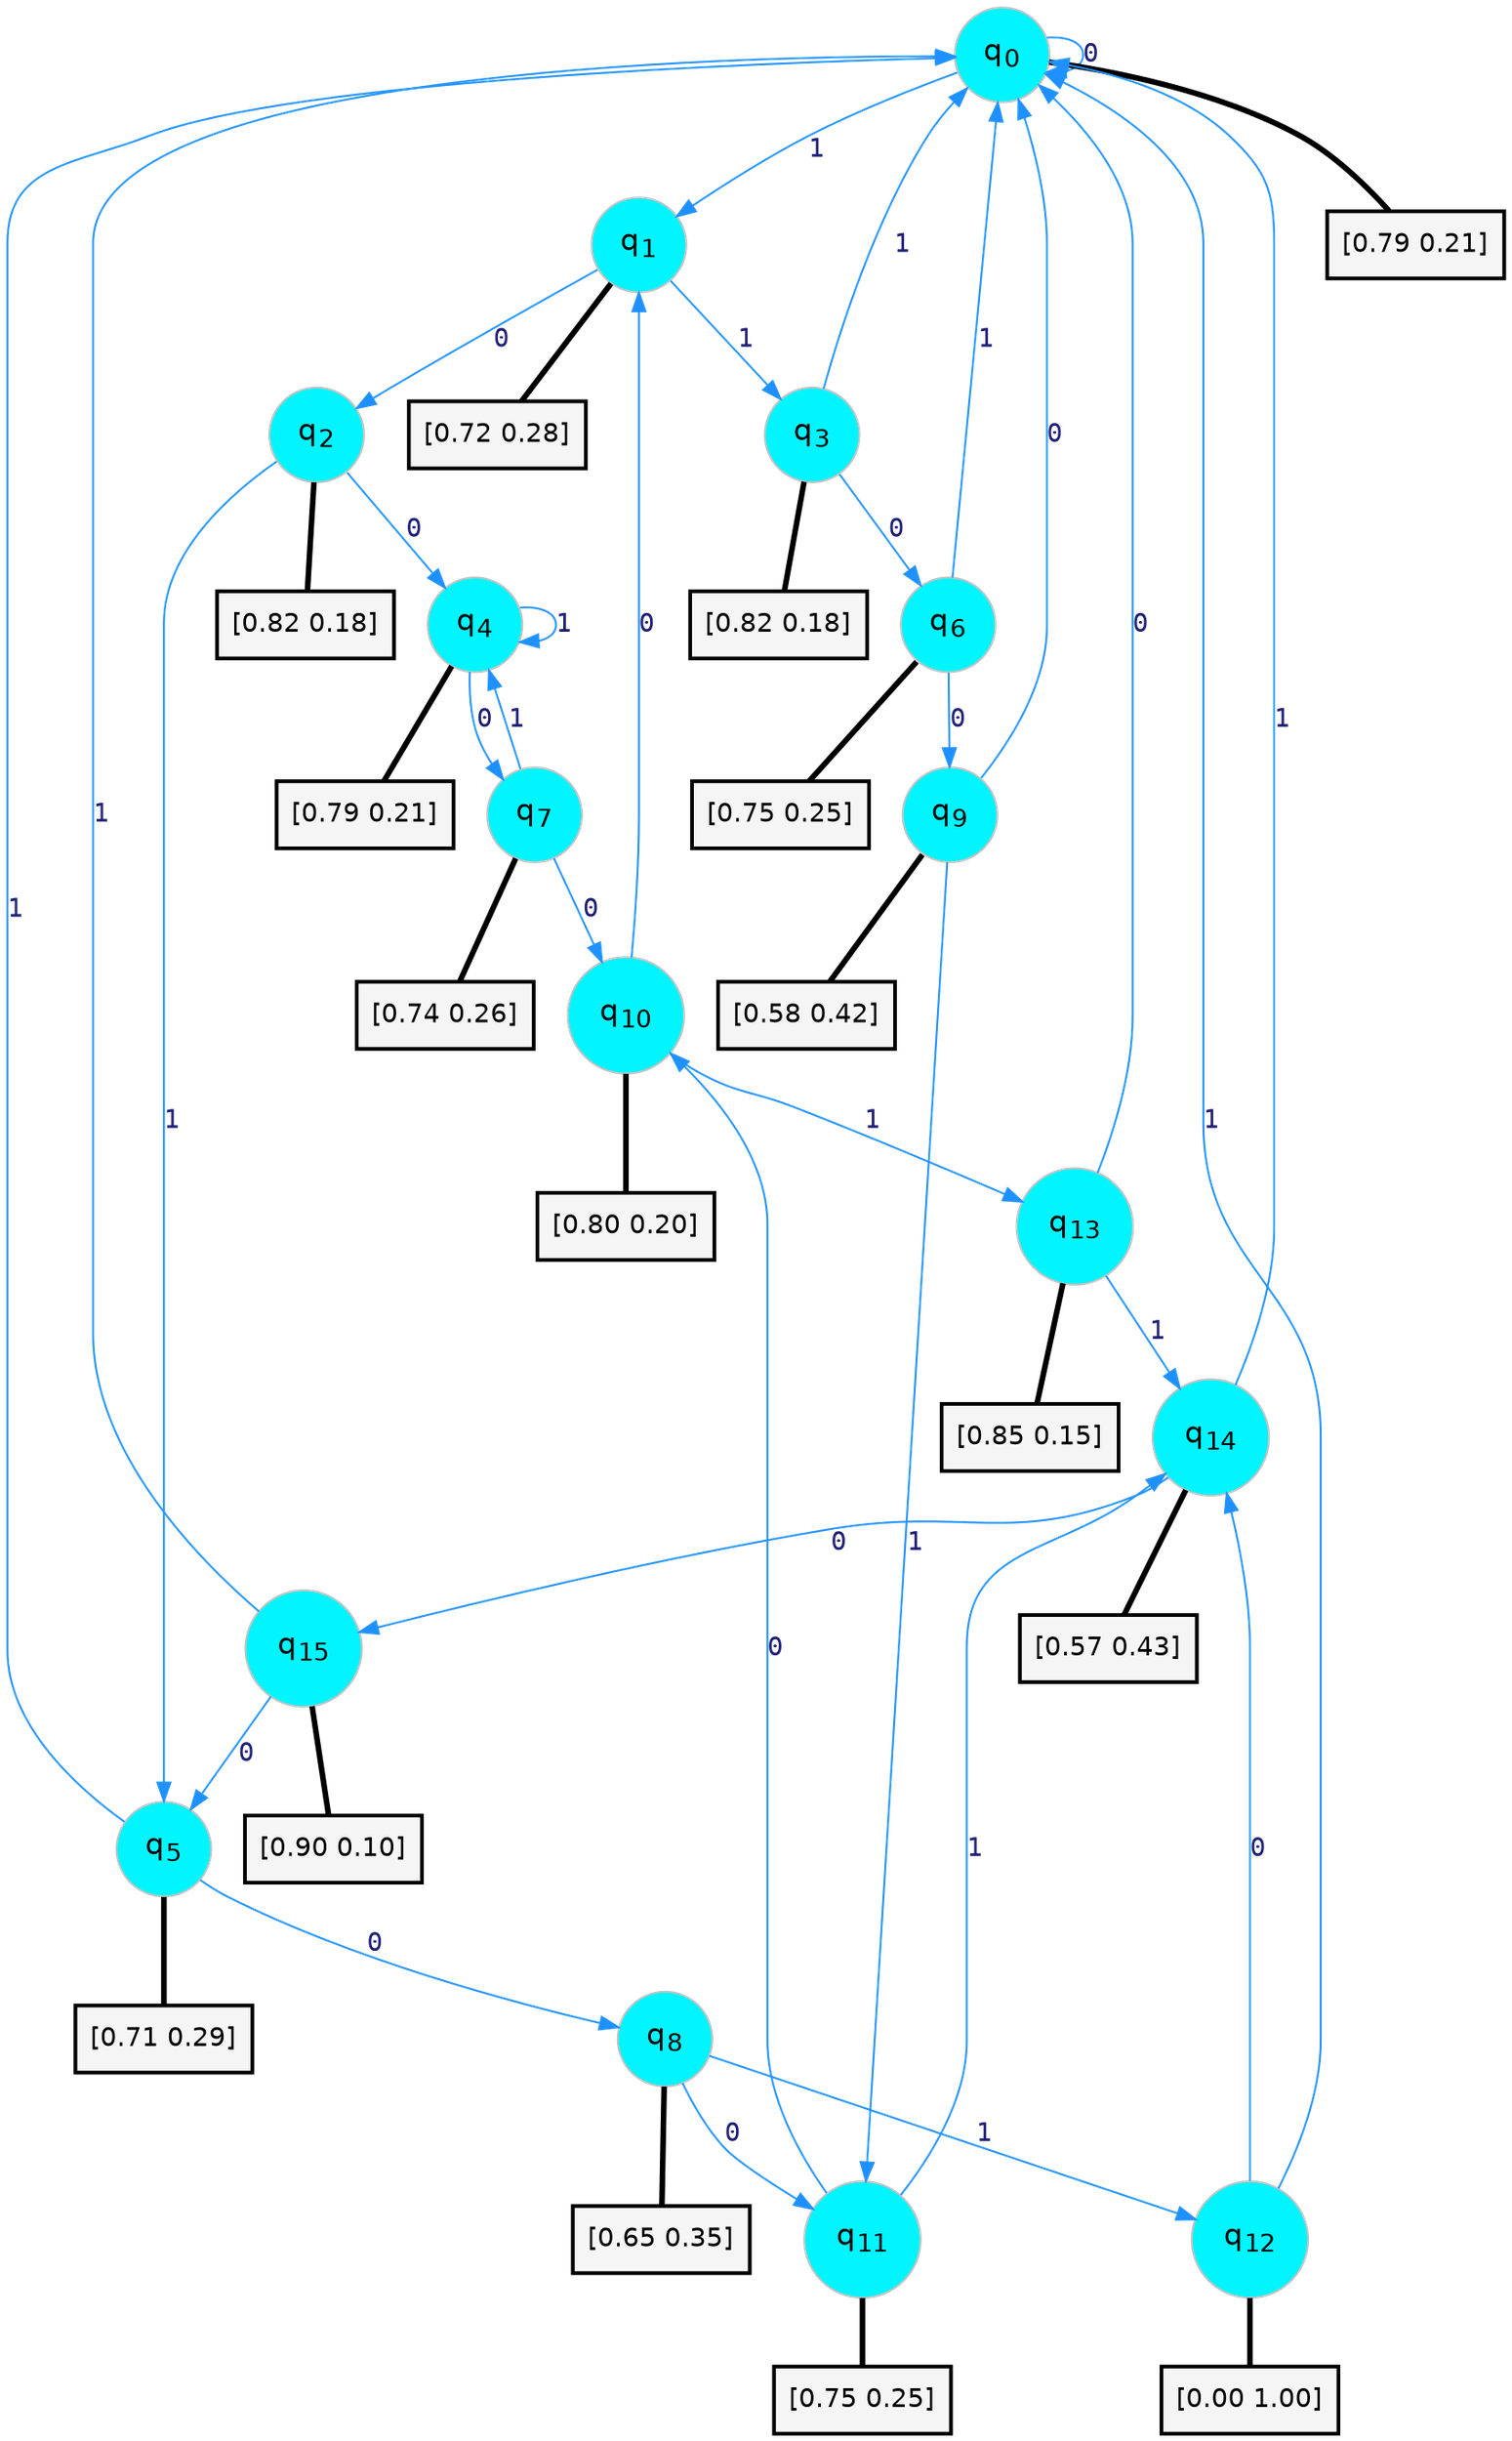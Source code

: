 digraph G {
graph [
bgcolor=transparent, dpi=300, rankdir=TD, size="40,25"];
node [
color=gray, fillcolor=turquoise1, fontcolor=black, fontname=Helvetica, fontsize=16, fontweight=bold, shape=circle, style=filled];
edge [
arrowsize=1, color=dodgerblue1, fontcolor=midnightblue, fontname=courier, fontweight=bold, penwidth=1, style=solid, weight=20];
0[label=<q<SUB>0</SUB>>];
1[label=<q<SUB>1</SUB>>];
2[label=<q<SUB>2</SUB>>];
3[label=<q<SUB>3</SUB>>];
4[label=<q<SUB>4</SUB>>];
5[label=<q<SUB>5</SUB>>];
6[label=<q<SUB>6</SUB>>];
7[label=<q<SUB>7</SUB>>];
8[label=<q<SUB>8</SUB>>];
9[label=<q<SUB>9</SUB>>];
10[label=<q<SUB>10</SUB>>];
11[label=<q<SUB>11</SUB>>];
12[label=<q<SUB>12</SUB>>];
13[label=<q<SUB>13</SUB>>];
14[label=<q<SUB>14</SUB>>];
15[label=<q<SUB>15</SUB>>];
16[label="[0.79 0.21]", shape=box,fontcolor=black, fontname=Helvetica, fontsize=14, penwidth=2, fillcolor=whitesmoke,color=black];
17[label="[0.72 0.28]", shape=box,fontcolor=black, fontname=Helvetica, fontsize=14, penwidth=2, fillcolor=whitesmoke,color=black];
18[label="[0.82 0.18]", shape=box,fontcolor=black, fontname=Helvetica, fontsize=14, penwidth=2, fillcolor=whitesmoke,color=black];
19[label="[0.82 0.18]", shape=box,fontcolor=black, fontname=Helvetica, fontsize=14, penwidth=2, fillcolor=whitesmoke,color=black];
20[label="[0.79 0.21]", shape=box,fontcolor=black, fontname=Helvetica, fontsize=14, penwidth=2, fillcolor=whitesmoke,color=black];
21[label="[0.71 0.29]", shape=box,fontcolor=black, fontname=Helvetica, fontsize=14, penwidth=2, fillcolor=whitesmoke,color=black];
22[label="[0.75 0.25]", shape=box,fontcolor=black, fontname=Helvetica, fontsize=14, penwidth=2, fillcolor=whitesmoke,color=black];
23[label="[0.74 0.26]", shape=box,fontcolor=black, fontname=Helvetica, fontsize=14, penwidth=2, fillcolor=whitesmoke,color=black];
24[label="[0.65 0.35]", shape=box,fontcolor=black, fontname=Helvetica, fontsize=14, penwidth=2, fillcolor=whitesmoke,color=black];
25[label="[0.58 0.42]", shape=box,fontcolor=black, fontname=Helvetica, fontsize=14, penwidth=2, fillcolor=whitesmoke,color=black];
26[label="[0.80 0.20]", shape=box,fontcolor=black, fontname=Helvetica, fontsize=14, penwidth=2, fillcolor=whitesmoke,color=black];
27[label="[0.75 0.25]", shape=box,fontcolor=black, fontname=Helvetica, fontsize=14, penwidth=2, fillcolor=whitesmoke,color=black];
28[label="[0.00 1.00]", shape=box,fontcolor=black, fontname=Helvetica, fontsize=14, penwidth=2, fillcolor=whitesmoke,color=black];
29[label="[0.85 0.15]", shape=box,fontcolor=black, fontname=Helvetica, fontsize=14, penwidth=2, fillcolor=whitesmoke,color=black];
30[label="[0.57 0.43]", shape=box,fontcolor=black, fontname=Helvetica, fontsize=14, penwidth=2, fillcolor=whitesmoke,color=black];
31[label="[0.90 0.10]", shape=box,fontcolor=black, fontname=Helvetica, fontsize=14, penwidth=2, fillcolor=whitesmoke,color=black];
0->0 [label=0];
0->1 [label=1];
0->16 [arrowhead=none, penwidth=3,color=black];
1->2 [label=0];
1->3 [label=1];
1->17 [arrowhead=none, penwidth=3,color=black];
2->4 [label=0];
2->5 [label=1];
2->18 [arrowhead=none, penwidth=3,color=black];
3->6 [label=0];
3->0 [label=1];
3->19 [arrowhead=none, penwidth=3,color=black];
4->7 [label=0];
4->4 [label=1];
4->20 [arrowhead=none, penwidth=3,color=black];
5->8 [label=0];
5->0 [label=1];
5->21 [arrowhead=none, penwidth=3,color=black];
6->9 [label=0];
6->0 [label=1];
6->22 [arrowhead=none, penwidth=3,color=black];
7->10 [label=0];
7->4 [label=1];
7->23 [arrowhead=none, penwidth=3,color=black];
8->11 [label=0];
8->12 [label=1];
8->24 [arrowhead=none, penwidth=3,color=black];
9->0 [label=0];
9->11 [label=1];
9->25 [arrowhead=none, penwidth=3,color=black];
10->1 [label=0];
10->13 [label=1];
10->26 [arrowhead=none, penwidth=3,color=black];
11->10 [label=0];
11->14 [label=1];
11->27 [arrowhead=none, penwidth=3,color=black];
12->14 [label=0];
12->0 [label=1];
12->28 [arrowhead=none, penwidth=3,color=black];
13->0 [label=0];
13->14 [label=1];
13->29 [arrowhead=none, penwidth=3,color=black];
14->15 [label=0];
14->0 [label=1];
14->30 [arrowhead=none, penwidth=3,color=black];
15->5 [label=0];
15->0 [label=1];
15->31 [arrowhead=none, penwidth=3,color=black];
}

